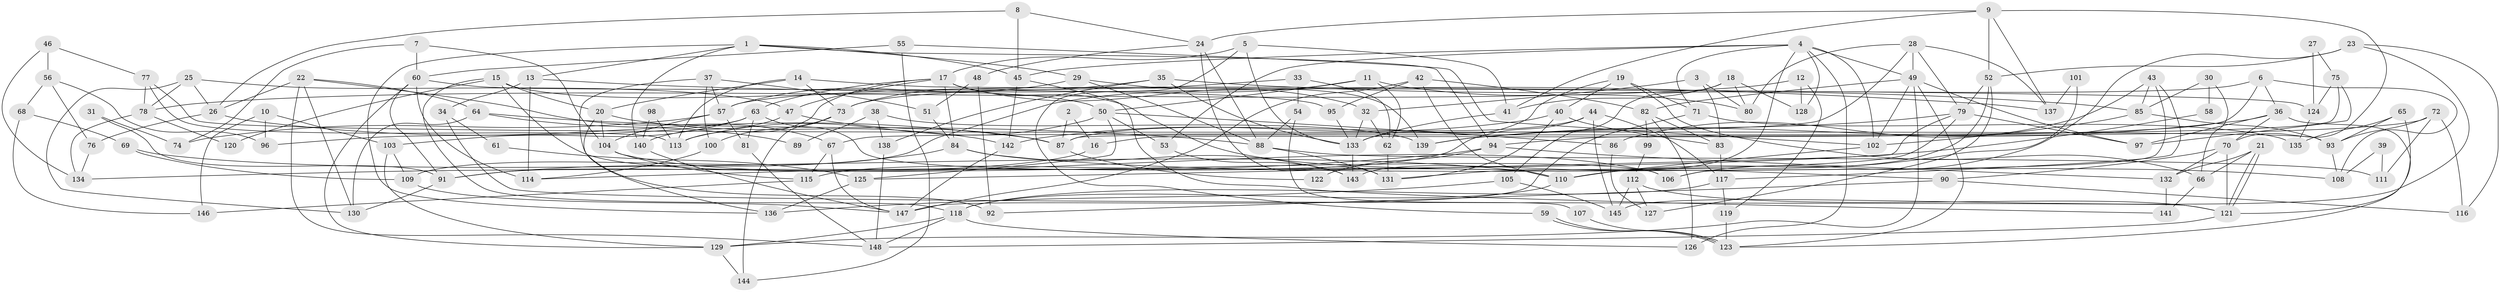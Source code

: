 // Generated by graph-tools (version 1.1) at 2025/36/03/09/25 02:36:04]
// undirected, 148 vertices, 296 edges
graph export_dot {
graph [start="1"]
  node [color=gray90,style=filled];
  1;
  2;
  3;
  4;
  5;
  6;
  7;
  8;
  9;
  10;
  11;
  12;
  13;
  14;
  15;
  16;
  17;
  18;
  19;
  20;
  21;
  22;
  23;
  24;
  25;
  26;
  27;
  28;
  29;
  30;
  31;
  32;
  33;
  34;
  35;
  36;
  37;
  38;
  39;
  40;
  41;
  42;
  43;
  44;
  45;
  46;
  47;
  48;
  49;
  50;
  51;
  52;
  53;
  54;
  55;
  56;
  57;
  58;
  59;
  60;
  61;
  62;
  63;
  64;
  65;
  66;
  67;
  68;
  69;
  70;
  71;
  72;
  73;
  74;
  75;
  76;
  77;
  78;
  79;
  80;
  81;
  82;
  83;
  84;
  85;
  86;
  87;
  88;
  89;
  90;
  91;
  92;
  93;
  94;
  95;
  96;
  97;
  98;
  99;
  100;
  101;
  102;
  103;
  104;
  105;
  106;
  107;
  108;
  109;
  110;
  111;
  112;
  113;
  114;
  115;
  116;
  117;
  118;
  119;
  120;
  121;
  122;
  123;
  124;
  125;
  126;
  127;
  128;
  129;
  130;
  131;
  132;
  133;
  134;
  135;
  136;
  137;
  138;
  139;
  140;
  141;
  142;
  143;
  144;
  145;
  146;
  147;
  148;
  1 -- 94;
  1 -- 140;
  1 -- 13;
  1 -- 29;
  1 -- 45;
  1 -- 136;
  2 -- 87;
  2 -- 16;
  3 -- 83;
  3 -- 32;
  3 -- 80;
  4 -- 49;
  4 -- 126;
  4 -- 45;
  4 -- 53;
  4 -- 71;
  4 -- 102;
  4 -- 128;
  4 -- 143;
  5 -- 41;
  5 -- 133;
  5 -- 17;
  5 -- 59;
  6 -- 36;
  6 -- 57;
  6 -- 16;
  6 -- 108;
  7 -- 104;
  7 -- 60;
  7 -- 74;
  8 -- 26;
  8 -- 45;
  8 -- 24;
  9 -- 24;
  9 -- 52;
  9 -- 41;
  9 -- 70;
  9 -- 137;
  10 -- 146;
  10 -- 103;
  10 -- 96;
  11 -- 50;
  11 -- 80;
  11 -- 62;
  11 -- 109;
  12 -- 128;
  12 -- 119;
  12 -- 78;
  13 -- 137;
  13 -- 34;
  13 -- 114;
  14 -- 20;
  14 -- 113;
  14 -- 73;
  14 -- 124;
  15 -- 118;
  15 -- 20;
  15 -- 50;
  15 -- 106;
  15 -- 120;
  16 -- 91;
  17 -- 84;
  17 -- 32;
  17 -- 47;
  17 -- 63;
  17 -- 90;
  17 -- 113;
  18 -- 80;
  18 -- 105;
  18 -- 41;
  18 -- 128;
  19 -- 71;
  19 -- 133;
  19 -- 40;
  19 -- 66;
  20 -- 104;
  20 -- 142;
  20 -- 136;
  21 -- 121;
  21 -- 121;
  21 -- 132;
  21 -- 66;
  22 -- 67;
  22 -- 130;
  22 -- 26;
  22 -- 64;
  22 -- 148;
  23 -- 52;
  23 -- 106;
  23 -- 116;
  23 -- 145;
  24 -- 48;
  24 -- 88;
  24 -- 131;
  25 -- 47;
  25 -- 78;
  25 -- 26;
  25 -- 130;
  26 -- 76;
  26 -- 87;
  27 -- 124;
  27 -- 75;
  28 -- 79;
  28 -- 49;
  28 -- 67;
  28 -- 80;
  28 -- 137;
  29 -- 88;
  29 -- 57;
  29 -- 139;
  30 -- 85;
  30 -- 66;
  30 -- 58;
  31 -- 91;
  31 -- 74;
  32 -- 133;
  32 -- 62;
  33 -- 73;
  33 -- 62;
  33 -- 54;
  34 -- 121;
  34 -- 61;
  35 -- 133;
  35 -- 85;
  35 -- 73;
  35 -- 138;
  36 -- 70;
  36 -- 97;
  36 -- 123;
  36 -- 139;
  37 -- 100;
  37 -- 57;
  37 -- 51;
  37 -- 92;
  38 -- 138;
  38 -- 139;
  38 -- 89;
  39 -- 108;
  39 -- 111;
  40 -- 131;
  40 -- 83;
  40 -- 142;
  41 -- 133;
  42 -- 95;
  42 -- 110;
  42 -- 82;
  42 -- 147;
  43 -- 86;
  43 -- 85;
  43 -- 106;
  43 -- 117;
  44 -- 117;
  44 -- 115;
  44 -- 87;
  44 -- 145;
  45 -- 141;
  45 -- 142;
  46 -- 134;
  46 -- 77;
  46 -- 56;
  47 -- 87;
  47 -- 140;
  48 -- 92;
  48 -- 51;
  49 -- 123;
  49 -- 129;
  49 -- 82;
  49 -- 97;
  49 -- 102;
  50 -- 125;
  50 -- 53;
  50 -- 86;
  50 -- 113;
  51 -- 84;
  52 -- 79;
  52 -- 110;
  52 -- 127;
  53 -- 143;
  54 -- 88;
  54 -- 107;
  55 -- 102;
  55 -- 144;
  55 -- 60;
  56 -- 96;
  56 -- 68;
  56 -- 76;
  57 -- 81;
  57 -- 74;
  57 -- 104;
  58 -- 134;
  59 -- 123;
  59 -- 123;
  60 -- 129;
  60 -- 91;
  60 -- 95;
  60 -- 114;
  61 -- 125;
  62 -- 131;
  63 -- 110;
  63 -- 81;
  63 -- 96;
  63 -- 103;
  64 -- 88;
  64 -- 89;
  64 -- 130;
  65 -- 135;
  65 -- 121;
  65 -- 93;
  66 -- 141;
  67 -- 147;
  67 -- 115;
  68 -- 69;
  68 -- 146;
  69 -- 110;
  69 -- 109;
  70 -- 132;
  70 -- 90;
  70 -- 121;
  71 -- 147;
  71 -- 135;
  72 -- 116;
  72 -- 93;
  72 -- 94;
  72 -- 111;
  73 -- 100;
  73 -- 144;
  75 -- 97;
  75 -- 87;
  75 -- 124;
  76 -- 134;
  77 -- 93;
  77 -- 113;
  77 -- 78;
  78 -- 120;
  78 -- 134;
  79 -- 139;
  79 -- 131;
  79 -- 97;
  79 -- 125;
  81 -- 148;
  82 -- 83;
  82 -- 99;
  82 -- 126;
  83 -- 117;
  84 -- 91;
  84 -- 143;
  84 -- 108;
  85 -- 93;
  85 -- 102;
  86 -- 127;
  87 -- 122;
  88 -- 131;
  88 -- 111;
  90 -- 92;
  90 -- 116;
  91 -- 130;
  93 -- 108;
  94 -- 114;
  94 -- 122;
  94 -- 132;
  95 -- 133;
  98 -- 140;
  98 -- 113;
  99 -- 112;
  100 -- 114;
  101 -- 110;
  101 -- 137;
  102 -- 110;
  103 -- 109;
  103 -- 129;
  104 -- 106;
  104 -- 115;
  105 -- 136;
  105 -- 145;
  107 -- 123;
  109 -- 147;
  110 -- 118;
  112 -- 121;
  112 -- 145;
  112 -- 127;
  115 -- 146;
  117 -- 118;
  117 -- 119;
  118 -- 148;
  118 -- 126;
  118 -- 129;
  119 -- 123;
  121 -- 148;
  124 -- 135;
  125 -- 136;
  129 -- 144;
  132 -- 141;
  133 -- 143;
  138 -- 148;
  140 -- 147;
  142 -- 147;
}
